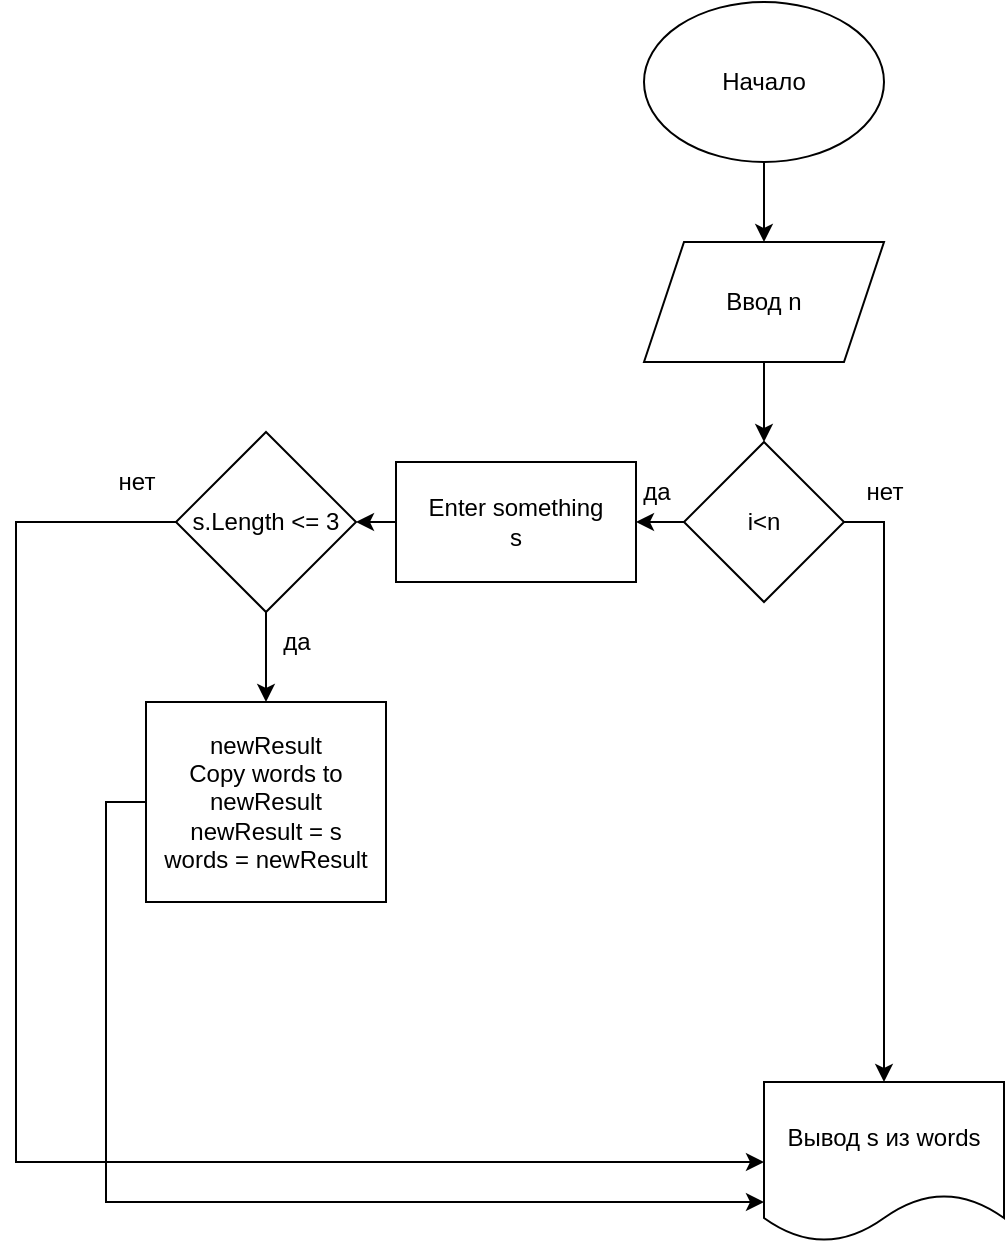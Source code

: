 <mxfile version="20.7.4" type="device"><diagram id="icYJbARLbyk0ne03abxe" name="Page-1"><mxGraphModel dx="954" dy="647" grid="1" gridSize="10" guides="1" tooltips="1" connect="1" arrows="1" fold="1" page="1" pageScale="1" pageWidth="827" pageHeight="1169" background="#ffffff" math="0" shadow="0"><root><mxCell id="0"/><mxCell id="1" parent="0"/><mxCell id="gQszYg1IECKZaSqwIYXv-2" style="edgeStyle=orthogonalEdgeStyle;rounded=0;orthogonalLoop=1;jettySize=auto;html=1;exitX=0.5;exitY=1;exitDx=0;exitDy=0;" edge="1" parent="1" source="gQszYg1IECKZaSqwIYXv-1" target="gQszYg1IECKZaSqwIYXv-3"><mxGeometry relative="1" as="geometry"><mxPoint x="414" y="150" as="targetPoint"/></mxGeometry></mxCell><mxCell id="gQszYg1IECKZaSqwIYXv-1" value="Начало" style="ellipse;whiteSpace=wrap;html=1;" vertex="1" parent="1"><mxGeometry x="354" y="30" width="120" height="80" as="geometry"/></mxCell><mxCell id="gQszYg1IECKZaSqwIYXv-4" style="edgeStyle=orthogonalEdgeStyle;rounded=0;orthogonalLoop=1;jettySize=auto;html=1;exitX=0.5;exitY=1;exitDx=0;exitDy=0;" edge="1" parent="1" source="gQszYg1IECKZaSqwIYXv-3"><mxGeometry relative="1" as="geometry"><mxPoint x="414" y="250" as="targetPoint"/></mxGeometry></mxCell><mxCell id="gQszYg1IECKZaSqwIYXv-3" value="Ввод n" style="shape=parallelogram;perimeter=parallelogramPerimeter;whiteSpace=wrap;html=1;fixedSize=1;" vertex="1" parent="1"><mxGeometry x="354" y="150" width="120" height="60" as="geometry"/></mxCell><mxCell id="gQszYg1IECKZaSqwIYXv-6" style="edgeStyle=orthogonalEdgeStyle;rounded=0;orthogonalLoop=1;jettySize=auto;html=1;exitX=0;exitY=0.5;exitDx=0;exitDy=0;" edge="1" parent="1" source="gQszYg1IECKZaSqwIYXv-5"><mxGeometry relative="1" as="geometry"><mxPoint x="350" y="290" as="targetPoint"/></mxGeometry></mxCell><mxCell id="gQszYg1IECKZaSqwIYXv-7" style="edgeStyle=orthogonalEdgeStyle;rounded=0;orthogonalLoop=1;jettySize=auto;html=1;exitX=1;exitY=0.5;exitDx=0;exitDy=0;" edge="1" parent="1" source="gQszYg1IECKZaSqwIYXv-5" target="gQszYg1IECKZaSqwIYXv-18"><mxGeometry relative="1" as="geometry"><mxPoint x="530" y="530" as="targetPoint"/></mxGeometry></mxCell><mxCell id="gQszYg1IECKZaSqwIYXv-5" value="i&amp;lt;n" style="rhombus;whiteSpace=wrap;html=1;" vertex="1" parent="1"><mxGeometry x="374" y="250" width="80" height="80" as="geometry"/></mxCell><mxCell id="gQszYg1IECKZaSqwIYXv-14" style="edgeStyle=orthogonalEdgeStyle;rounded=0;orthogonalLoop=1;jettySize=auto;html=1;exitX=0;exitY=0.5;exitDx=0;exitDy=0;" edge="1" parent="1" source="gQszYg1IECKZaSqwIYXv-8"><mxGeometry relative="1" as="geometry"><mxPoint x="210" y="290" as="targetPoint"/></mxGeometry></mxCell><mxCell id="gQszYg1IECKZaSqwIYXv-8" value="Enter something&lt;br&gt;s" style="rounded=0;whiteSpace=wrap;html=1;" vertex="1" parent="1"><mxGeometry x="230" y="260" width="120" height="60" as="geometry"/></mxCell><mxCell id="gQszYg1IECKZaSqwIYXv-10" value="да" style="text;html=1;align=center;verticalAlign=middle;resizable=0;points=[];autosize=1;strokeColor=none;fillColor=none;" vertex="1" parent="1"><mxGeometry x="340" y="260" width="40" height="30" as="geometry"/></mxCell><mxCell id="gQszYg1IECKZaSqwIYXv-11" value="нет" style="text;html=1;align=center;verticalAlign=middle;resizable=0;points=[];autosize=1;strokeColor=none;fillColor=none;" vertex="1" parent="1"><mxGeometry x="454" y="260" width="40" height="30" as="geometry"/></mxCell><mxCell id="gQszYg1IECKZaSqwIYXv-15" style="edgeStyle=orthogonalEdgeStyle;rounded=0;orthogonalLoop=1;jettySize=auto;html=1;exitX=0.5;exitY=1;exitDx=0;exitDy=0;" edge="1" parent="1" source="gQszYg1IECKZaSqwIYXv-13"><mxGeometry relative="1" as="geometry"><mxPoint x="165" y="380" as="targetPoint"/></mxGeometry></mxCell><mxCell id="gQszYg1IECKZaSqwIYXv-19" style="edgeStyle=orthogonalEdgeStyle;rounded=0;orthogonalLoop=1;jettySize=auto;html=1;exitX=0;exitY=0.5;exitDx=0;exitDy=0;entryX=0;entryY=0.5;entryDx=0;entryDy=0;" edge="1" parent="1" source="gQszYg1IECKZaSqwIYXv-13" target="gQszYg1IECKZaSqwIYXv-18"><mxGeometry relative="1" as="geometry"><Array as="points"><mxPoint x="40" y="290"/><mxPoint x="40" y="610"/></Array></mxGeometry></mxCell><mxCell id="gQszYg1IECKZaSqwIYXv-13" value="s.Length &amp;lt;= 3" style="rhombus;whiteSpace=wrap;html=1;" vertex="1" parent="1"><mxGeometry x="120" y="245" width="90" height="90" as="geometry"/></mxCell><mxCell id="gQszYg1IECKZaSqwIYXv-16" value="да" style="text;html=1;align=center;verticalAlign=middle;resizable=0;points=[];autosize=1;strokeColor=none;fillColor=none;" vertex="1" parent="1"><mxGeometry x="160" y="335" width="40" height="30" as="geometry"/></mxCell><mxCell id="gQszYg1IECKZaSqwIYXv-20" style="edgeStyle=orthogonalEdgeStyle;rounded=0;orthogonalLoop=1;jettySize=auto;html=1;exitX=0;exitY=0.5;exitDx=0;exitDy=0;entryX=0;entryY=0.75;entryDx=0;entryDy=0;" edge="1" parent="1" source="gQszYg1IECKZaSqwIYXv-17" target="gQszYg1IECKZaSqwIYXv-18"><mxGeometry relative="1" as="geometry"/></mxCell><mxCell id="gQszYg1IECKZaSqwIYXv-17" value="newResult&lt;br&gt;Copy words to newResult&lt;br&gt;newResult = s&lt;br&gt;words = newResult" style="rounded=0;whiteSpace=wrap;html=1;" vertex="1" parent="1"><mxGeometry x="105" y="380" width="120" height="100" as="geometry"/></mxCell><mxCell id="gQszYg1IECKZaSqwIYXv-18" value="Вывод s из words" style="shape=document;whiteSpace=wrap;html=1;boundedLbl=1;" vertex="1" parent="1"><mxGeometry x="414" y="570" width="120" height="80" as="geometry"/></mxCell><mxCell id="gQszYg1IECKZaSqwIYXv-21" value="нет" style="text;html=1;align=center;verticalAlign=middle;resizable=0;points=[];autosize=1;strokeColor=none;fillColor=none;" vertex="1" parent="1"><mxGeometry x="80" y="255" width="40" height="30" as="geometry"/></mxCell></root></mxGraphModel></diagram></mxfile>
